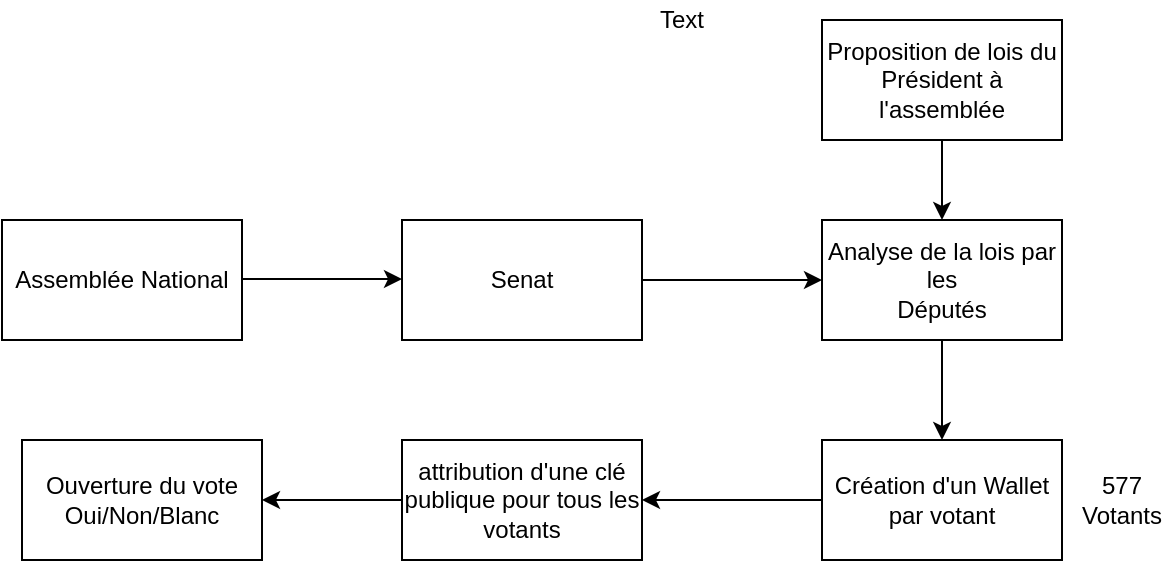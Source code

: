 <mxfile version="14.6.0" type="github">
  <diagram id="HW1_4ZrtldeKbovoz1Gh" name="Page-1">
    <mxGraphModel dx="770" dy="380" grid="1" gridSize="10" guides="1" tooltips="1" connect="1" arrows="1" fold="1" page="1" pageScale="1" pageWidth="827" pageHeight="1169" math="0" shadow="0">
      <root>
        <mxCell id="0" />
        <mxCell id="1" parent="0" />
        <mxCell id="379dkRuL0LoOobD47lfA-3" value="Assemblée National" style="rounded=0;whiteSpace=wrap;html=1;" vertex="1" parent="1">
          <mxGeometry x="70" y="280" width="120" height="60" as="geometry" />
        </mxCell>
        <mxCell id="379dkRuL0LoOobD47lfA-10" value="" style="endArrow=classic;html=1;" edge="1" parent="1">
          <mxGeometry width="50" height="50" relative="1" as="geometry">
            <mxPoint x="190" y="309.5" as="sourcePoint" />
            <mxPoint x="270" y="309.5" as="targetPoint" />
          </mxGeometry>
        </mxCell>
        <mxCell id="379dkRuL0LoOobD47lfA-18" value="Senat" style="rounded=0;whiteSpace=wrap;html=1;" vertex="1" parent="1">
          <mxGeometry x="270" y="280" width="120" height="60" as="geometry" />
        </mxCell>
        <mxCell id="379dkRuL0LoOobD47lfA-19" value="&lt;div&gt;Analyse de la lois par les &lt;br&gt;&lt;/div&gt;&lt;div&gt;Députés&lt;br&gt;&lt;/div&gt;" style="rounded=0;whiteSpace=wrap;html=1;" vertex="1" parent="1">
          <mxGeometry x="480" y="280" width="120" height="60" as="geometry" />
        </mxCell>
        <mxCell id="379dkRuL0LoOobD47lfA-21" value="" style="endArrow=classic;html=1;entryX=0;entryY=0.5;entryDx=0;entryDy=0;exitX=1;exitY=0.5;exitDx=0;exitDy=0;" edge="1" parent="1" source="379dkRuL0LoOobD47lfA-18" target="379dkRuL0LoOobD47lfA-19">
          <mxGeometry width="50" height="50" relative="1" as="geometry">
            <mxPoint x="330" y="390" as="sourcePoint" />
            <mxPoint x="380" y="340" as="targetPoint" />
          </mxGeometry>
        </mxCell>
        <mxCell id="379dkRuL0LoOobD47lfA-28" style="edgeStyle=orthogonalEdgeStyle;rounded=0;orthogonalLoop=1;jettySize=auto;html=1;exitX=0;exitY=0.5;exitDx=0;exitDy=0;entryX=1;entryY=0.5;entryDx=0;entryDy=0;" edge="1" parent="1" source="379dkRuL0LoOobD47lfA-32" target="379dkRuL0LoOobD47lfA-33">
          <mxGeometry relative="1" as="geometry">
            <mxPoint x="410" y="400" as="targetPoint" />
            <mxPoint x="430" y="480" as="sourcePoint" />
            <Array as="points">
              <mxPoint x="440" y="420" />
              <mxPoint x="440" y="420" />
            </Array>
          </mxGeometry>
        </mxCell>
        <mxCell id="379dkRuL0LoOobD47lfA-24" value="" style="endArrow=classic;html=1;exitX=0.5;exitY=1;exitDx=0;exitDy=0;entryX=0.5;entryY=0;entryDx=0;entryDy=0;" edge="1" parent="1" source="379dkRuL0LoOobD47lfA-19">
          <mxGeometry width="50" height="50" relative="1" as="geometry">
            <mxPoint x="370" y="430" as="sourcePoint" />
            <mxPoint x="540" y="390" as="targetPoint" />
          </mxGeometry>
        </mxCell>
        <mxCell id="379dkRuL0LoOobD47lfA-26" value="&lt;div&gt;577&lt;/div&gt;&lt;div&gt;Votants&lt;br&gt;&lt;/div&gt;" style="text;html=1;strokeColor=none;fillColor=none;align=center;verticalAlign=middle;whiteSpace=wrap;rounded=0;" vertex="1" parent="1">
          <mxGeometry x="610" y="410" width="40" height="20" as="geometry" />
        </mxCell>
        <mxCell id="379dkRuL0LoOobD47lfA-27" value="Proposition de lois du Président à l&#39;assemblée" style="rounded=0;whiteSpace=wrap;html=1;" vertex="1" parent="1">
          <mxGeometry x="480" y="180" width="120" height="60" as="geometry" />
        </mxCell>
        <mxCell id="379dkRuL0LoOobD47lfA-29" value="Text" style="text;html=1;strokeColor=none;fillColor=none;align=center;verticalAlign=middle;whiteSpace=wrap;rounded=0;" vertex="1" parent="1">
          <mxGeometry x="390" y="170" width="40" height="20" as="geometry" />
        </mxCell>
        <mxCell id="379dkRuL0LoOobD47lfA-31" value="" style="endArrow=classic;html=1;entryX=0.5;entryY=0;entryDx=0;entryDy=0;" edge="1" parent="1" target="379dkRuL0LoOobD47lfA-19">
          <mxGeometry width="50" height="50" relative="1" as="geometry">
            <mxPoint x="540" y="240" as="sourcePoint" />
            <mxPoint x="590" y="190" as="targetPoint" />
          </mxGeometry>
        </mxCell>
        <mxCell id="379dkRuL0LoOobD47lfA-32" value="Création d&#39;un Wallet par votant" style="rounded=0;whiteSpace=wrap;html=1;" vertex="1" parent="1">
          <mxGeometry x="480" y="390" width="120" height="60" as="geometry" />
        </mxCell>
        <mxCell id="379dkRuL0LoOobD47lfA-35" style="edgeStyle=orthogonalEdgeStyle;rounded=0;orthogonalLoop=1;jettySize=auto;html=1;entryX=1;entryY=0.5;entryDx=0;entryDy=0;" edge="1" parent="1" source="379dkRuL0LoOobD47lfA-33" target="379dkRuL0LoOobD47lfA-34">
          <mxGeometry relative="1" as="geometry" />
        </mxCell>
        <mxCell id="379dkRuL0LoOobD47lfA-33" value="attribution d&#39;une clé publique pour tous les votants" style="rounded=0;whiteSpace=wrap;html=1;" vertex="1" parent="1">
          <mxGeometry x="270" y="390" width="120" height="60" as="geometry" />
        </mxCell>
        <mxCell id="379dkRuL0LoOobD47lfA-34" value="&lt;div&gt;Ouverture du vote&lt;/div&gt;&lt;div&gt;Oui/Non/Blanc&lt;br&gt;&lt;/div&gt;" style="rounded=0;whiteSpace=wrap;html=1;" vertex="1" parent="1">
          <mxGeometry x="80" y="390" width="120" height="60" as="geometry" />
        </mxCell>
      </root>
    </mxGraphModel>
  </diagram>
</mxfile>
